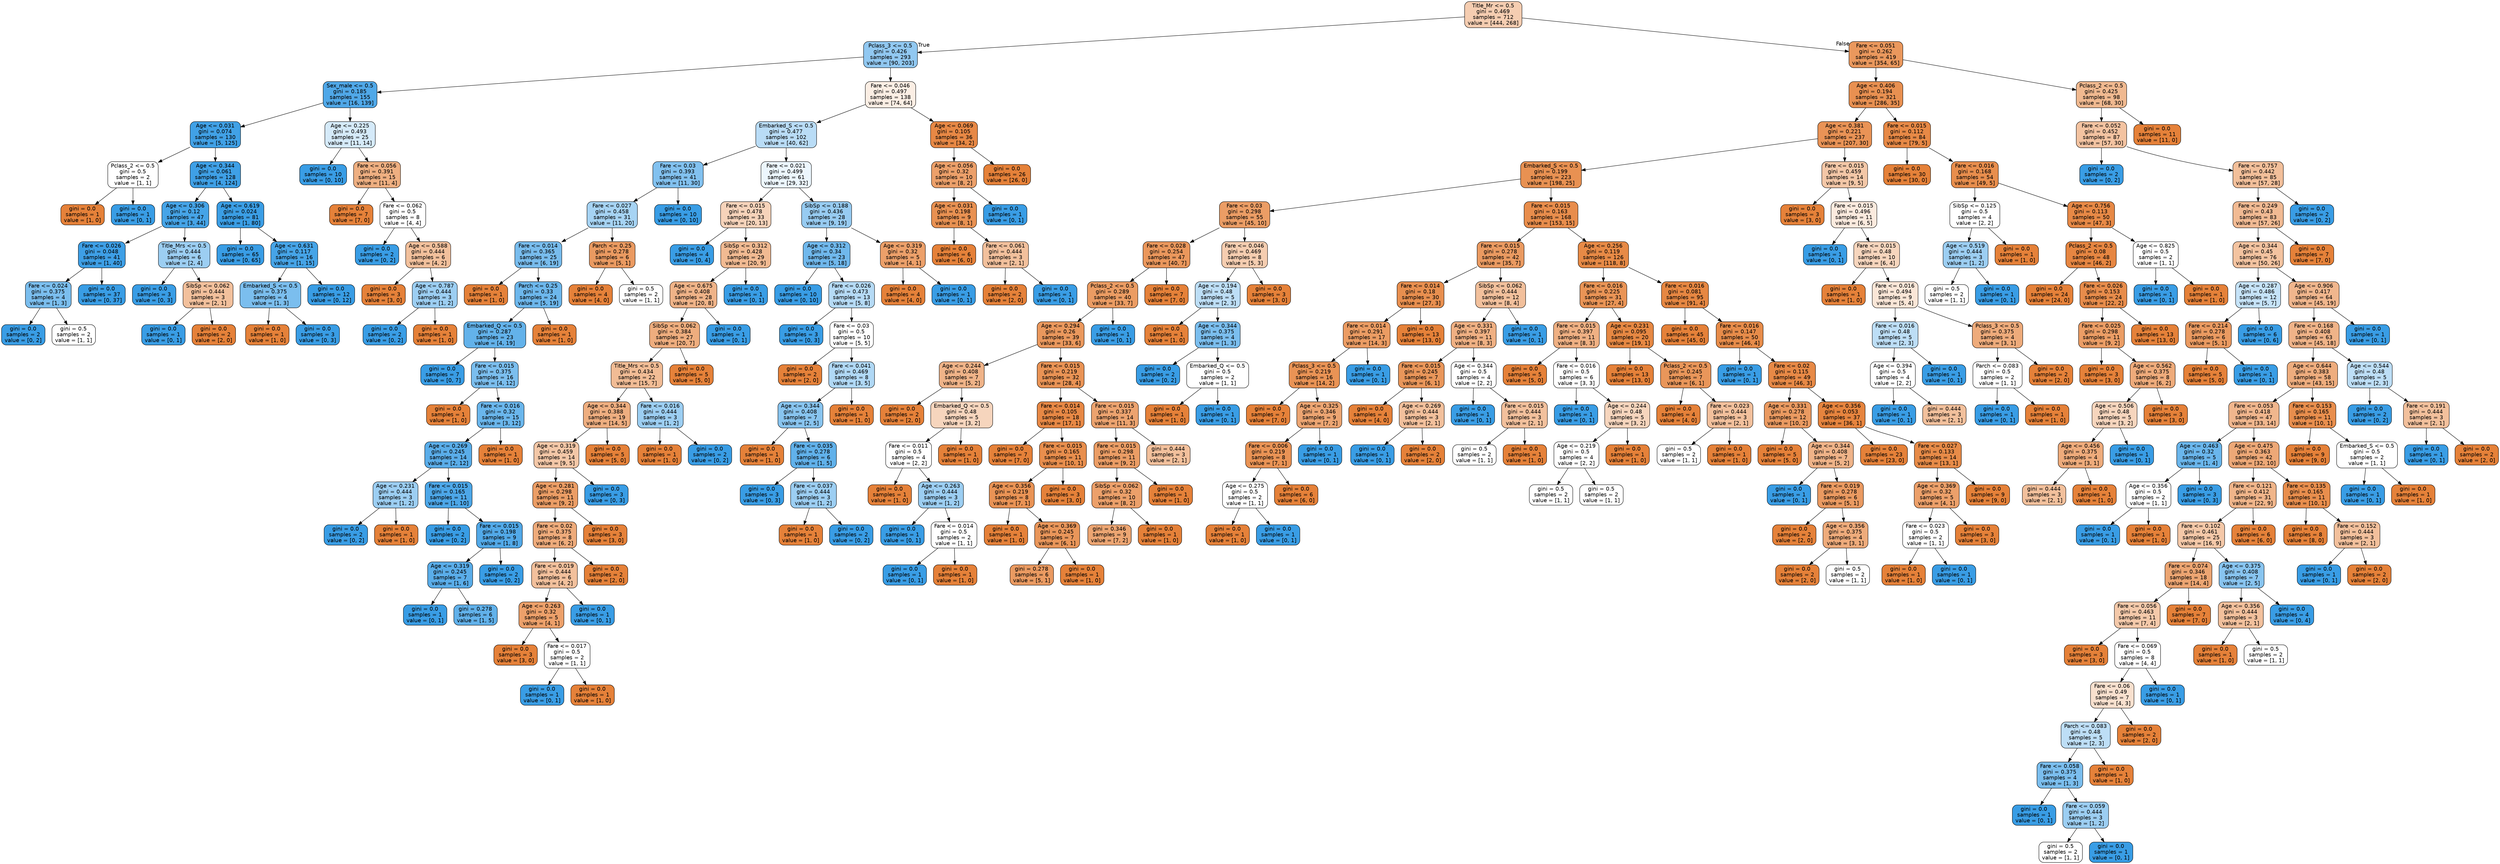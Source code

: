 digraph Tree {
node [shape=box, style="filled, rounded", color="black", fontname="helvetica"] ;
edge [fontname="helvetica"] ;
0 [label="Title_Mr <= 0.5\ngini = 0.469\nsamples = 712\nvalue = [444, 268]", fillcolor="#f5cdb1"] ;
1 [label="Pclass_3 <= 0.5\ngini = 0.426\nsamples = 293\nvalue = [90, 203]", fillcolor="#91c8f1"] ;
0 -> 1 [labeldistance=2.5, labelangle=45, headlabel="True"] ;
2 [label="Sex_male <= 0.5\ngini = 0.185\nsamples = 155\nvalue = [16, 139]", fillcolor="#50a8e8"] ;
1 -> 2 ;
3 [label="Age <= 0.031\ngini = 0.074\nsamples = 130\nvalue = [5, 125]", fillcolor="#41a1e6"] ;
2 -> 3 ;
4 [label="Pclass_2 <= 0.5\ngini = 0.5\nsamples = 2\nvalue = [1, 1]", fillcolor="#ffffff"] ;
3 -> 4 ;
5 [label="gini = 0.0\nsamples = 1\nvalue = [1, 0]", fillcolor="#e58139"] ;
4 -> 5 ;
6 [label="gini = 0.0\nsamples = 1\nvalue = [0, 1]", fillcolor="#399de5"] ;
4 -> 6 ;
7 [label="Age <= 0.344\ngini = 0.061\nsamples = 128\nvalue = [4, 124]", fillcolor="#3fa0e6"] ;
3 -> 7 ;
8 [label="Age <= 0.306\ngini = 0.12\nsamples = 47\nvalue = [3, 44]", fillcolor="#46a4e7"] ;
7 -> 8 ;
9 [label="Fare <= 0.026\ngini = 0.048\nsamples = 41\nvalue = [1, 40]", fillcolor="#3e9fe6"] ;
8 -> 9 ;
10 [label="Fare <= 0.024\ngini = 0.375\nsamples = 4\nvalue = [1, 3]", fillcolor="#7bbeee"] ;
9 -> 10 ;
11 [label="gini = 0.0\nsamples = 2\nvalue = [0, 2]", fillcolor="#399de5"] ;
10 -> 11 ;
12 [label="gini = 0.5\nsamples = 2\nvalue = [1, 1]", fillcolor="#ffffff"] ;
10 -> 12 ;
13 [label="gini = 0.0\nsamples = 37\nvalue = [0, 37]", fillcolor="#399de5"] ;
9 -> 13 ;
14 [label="Title_Mrs <= 0.5\ngini = 0.444\nsamples = 6\nvalue = [2, 4]", fillcolor="#9ccef2"] ;
8 -> 14 ;
15 [label="gini = 0.0\nsamples = 3\nvalue = [0, 3]", fillcolor="#399de5"] ;
14 -> 15 ;
16 [label="SibSp <= 0.062\ngini = 0.444\nsamples = 3\nvalue = [2, 1]", fillcolor="#f2c09c"] ;
14 -> 16 ;
17 [label="gini = 0.0\nsamples = 1\nvalue = [0, 1]", fillcolor="#399de5"] ;
16 -> 17 ;
18 [label="gini = 0.0\nsamples = 2\nvalue = [2, 0]", fillcolor="#e58139"] ;
16 -> 18 ;
19 [label="Age <= 0.619\ngini = 0.024\nsamples = 81\nvalue = [1, 80]", fillcolor="#3b9ee5"] ;
7 -> 19 ;
20 [label="gini = 0.0\nsamples = 65\nvalue = [0, 65]", fillcolor="#399de5"] ;
19 -> 20 ;
21 [label="Age <= 0.631\ngini = 0.117\nsamples = 16\nvalue = [1, 15]", fillcolor="#46a4e7"] ;
19 -> 21 ;
22 [label="Embarked_S <= 0.5\ngini = 0.375\nsamples = 4\nvalue = [1, 3]", fillcolor="#7bbeee"] ;
21 -> 22 ;
23 [label="gini = 0.0\nsamples = 1\nvalue = [1, 0]", fillcolor="#e58139"] ;
22 -> 23 ;
24 [label="gini = 0.0\nsamples = 3\nvalue = [0, 3]", fillcolor="#399de5"] ;
22 -> 24 ;
25 [label="gini = 0.0\nsamples = 12\nvalue = [0, 12]", fillcolor="#399de5"] ;
21 -> 25 ;
26 [label="Age <= 0.225\ngini = 0.493\nsamples = 25\nvalue = [11, 14]", fillcolor="#d5eaf9"] ;
2 -> 26 ;
27 [label="gini = 0.0\nsamples = 10\nvalue = [0, 10]", fillcolor="#399de5"] ;
26 -> 27 ;
28 [label="Fare <= 0.056\ngini = 0.391\nsamples = 15\nvalue = [11, 4]", fillcolor="#eeaf81"] ;
26 -> 28 ;
29 [label="gini = 0.0\nsamples = 7\nvalue = [7, 0]", fillcolor="#e58139"] ;
28 -> 29 ;
30 [label="Fare <= 0.062\ngini = 0.5\nsamples = 8\nvalue = [4, 4]", fillcolor="#ffffff"] ;
28 -> 30 ;
31 [label="gini = 0.0\nsamples = 2\nvalue = [0, 2]", fillcolor="#399de5"] ;
30 -> 31 ;
32 [label="Age <= 0.588\ngini = 0.444\nsamples = 6\nvalue = [4, 2]", fillcolor="#f2c09c"] ;
30 -> 32 ;
33 [label="gini = 0.0\nsamples = 3\nvalue = [3, 0]", fillcolor="#e58139"] ;
32 -> 33 ;
34 [label="Age <= 0.787\ngini = 0.444\nsamples = 3\nvalue = [1, 2]", fillcolor="#9ccef2"] ;
32 -> 34 ;
35 [label="gini = 0.0\nsamples = 2\nvalue = [0, 2]", fillcolor="#399de5"] ;
34 -> 35 ;
36 [label="gini = 0.0\nsamples = 1\nvalue = [1, 0]", fillcolor="#e58139"] ;
34 -> 36 ;
37 [label="Fare <= 0.046\ngini = 0.497\nsamples = 138\nvalue = [74, 64]", fillcolor="#fbeee4"] ;
1 -> 37 ;
38 [label="Embarked_S <= 0.5\ngini = 0.477\nsamples = 102\nvalue = [40, 62]", fillcolor="#b9dcf6"] ;
37 -> 38 ;
39 [label="Fare <= 0.03\ngini = 0.393\nsamples = 41\nvalue = [11, 30]", fillcolor="#82c1ef"] ;
38 -> 39 ;
40 [label="Fare <= 0.027\ngini = 0.458\nsamples = 31\nvalue = [11, 20]", fillcolor="#a6d3f3"] ;
39 -> 40 ;
41 [label="Fare <= 0.014\ngini = 0.365\nsamples = 25\nvalue = [6, 19]", fillcolor="#78bced"] ;
40 -> 41 ;
42 [label="gini = 0.0\nsamples = 1\nvalue = [1, 0]", fillcolor="#e58139"] ;
41 -> 42 ;
43 [label="Parch <= 0.25\ngini = 0.33\nsamples = 24\nvalue = [5, 19]", fillcolor="#6db7ec"] ;
41 -> 43 ;
44 [label="Embarked_Q <= 0.5\ngini = 0.287\nsamples = 23\nvalue = [4, 19]", fillcolor="#63b2ea"] ;
43 -> 44 ;
45 [label="gini = 0.0\nsamples = 7\nvalue = [0, 7]", fillcolor="#399de5"] ;
44 -> 45 ;
46 [label="Fare <= 0.015\ngini = 0.375\nsamples = 16\nvalue = [4, 12]", fillcolor="#7bbeee"] ;
44 -> 46 ;
47 [label="gini = 0.0\nsamples = 1\nvalue = [1, 0]", fillcolor="#e58139"] ;
46 -> 47 ;
48 [label="Fare <= 0.016\ngini = 0.32\nsamples = 15\nvalue = [3, 12]", fillcolor="#6ab6ec"] ;
46 -> 48 ;
49 [label="Age <= 0.269\ngini = 0.245\nsamples = 14\nvalue = [2, 12]", fillcolor="#5aade9"] ;
48 -> 49 ;
50 [label="Age <= 0.231\ngini = 0.444\nsamples = 3\nvalue = [1, 2]", fillcolor="#9ccef2"] ;
49 -> 50 ;
51 [label="gini = 0.0\nsamples = 2\nvalue = [0, 2]", fillcolor="#399de5"] ;
50 -> 51 ;
52 [label="gini = 0.0\nsamples = 1\nvalue = [1, 0]", fillcolor="#e58139"] ;
50 -> 52 ;
53 [label="Fare <= 0.015\ngini = 0.165\nsamples = 11\nvalue = [1, 10]", fillcolor="#4da7e8"] ;
49 -> 53 ;
54 [label="gini = 0.0\nsamples = 2\nvalue = [0, 2]", fillcolor="#399de5"] ;
53 -> 54 ;
55 [label="Fare <= 0.015\ngini = 0.198\nsamples = 9\nvalue = [1, 8]", fillcolor="#52a9e8"] ;
53 -> 55 ;
56 [label="Age <= 0.319\ngini = 0.245\nsamples = 7\nvalue = [1, 6]", fillcolor="#5aade9"] ;
55 -> 56 ;
57 [label="gini = 0.0\nsamples = 1\nvalue = [0, 1]", fillcolor="#399de5"] ;
56 -> 57 ;
58 [label="gini = 0.278\nsamples = 6\nvalue = [1, 5]", fillcolor="#61b1ea"] ;
56 -> 58 ;
59 [label="gini = 0.0\nsamples = 2\nvalue = [0, 2]", fillcolor="#399de5"] ;
55 -> 59 ;
60 [label="gini = 0.0\nsamples = 1\nvalue = [1, 0]", fillcolor="#e58139"] ;
48 -> 60 ;
61 [label="gini = 0.0\nsamples = 1\nvalue = [1, 0]", fillcolor="#e58139"] ;
43 -> 61 ;
62 [label="Parch <= 0.25\ngini = 0.278\nsamples = 6\nvalue = [5, 1]", fillcolor="#ea9a61"] ;
40 -> 62 ;
63 [label="gini = 0.0\nsamples = 4\nvalue = [4, 0]", fillcolor="#e58139"] ;
62 -> 63 ;
64 [label="gini = 0.5\nsamples = 2\nvalue = [1, 1]", fillcolor="#ffffff"] ;
62 -> 64 ;
65 [label="gini = 0.0\nsamples = 10\nvalue = [0, 10]", fillcolor="#399de5"] ;
39 -> 65 ;
66 [label="Fare <= 0.021\ngini = 0.499\nsamples = 61\nvalue = [29, 32]", fillcolor="#ecf6fd"] ;
38 -> 66 ;
67 [label="Fare <= 0.015\ngini = 0.478\nsamples = 33\nvalue = [20, 13]", fillcolor="#f6d3ba"] ;
66 -> 67 ;
68 [label="gini = 0.0\nsamples = 4\nvalue = [0, 4]", fillcolor="#399de5"] ;
67 -> 68 ;
69 [label="SibSp <= 0.312\ngini = 0.428\nsamples = 29\nvalue = [20, 9]", fillcolor="#f1ba92"] ;
67 -> 69 ;
70 [label="Age <= 0.675\ngini = 0.408\nsamples = 28\nvalue = [20, 8]", fillcolor="#efb388"] ;
69 -> 70 ;
71 [label="SibSp <= 0.062\ngini = 0.384\nsamples = 27\nvalue = [20, 7]", fillcolor="#eead7e"] ;
70 -> 71 ;
72 [label="Title_Mrs <= 0.5\ngini = 0.434\nsamples = 22\nvalue = [15, 7]", fillcolor="#f1bc95"] ;
71 -> 72 ;
73 [label="Age <= 0.344\ngini = 0.388\nsamples = 19\nvalue = [14, 5]", fillcolor="#eeae80"] ;
72 -> 73 ;
74 [label="Age <= 0.319\ngini = 0.459\nsamples = 14\nvalue = [9, 5]", fillcolor="#f3c7a7"] ;
73 -> 74 ;
75 [label="Age <= 0.281\ngini = 0.298\nsamples = 11\nvalue = [9, 2]", fillcolor="#eb9d65"] ;
74 -> 75 ;
76 [label="Fare <= 0.02\ngini = 0.375\nsamples = 8\nvalue = [6, 2]", fillcolor="#eeab7b"] ;
75 -> 76 ;
77 [label="Fare <= 0.019\ngini = 0.444\nsamples = 6\nvalue = [4, 2]", fillcolor="#f2c09c"] ;
76 -> 77 ;
78 [label="Age <= 0.263\ngini = 0.32\nsamples = 5\nvalue = [4, 1]", fillcolor="#eca06a"] ;
77 -> 78 ;
79 [label="gini = 0.0\nsamples = 3\nvalue = [3, 0]", fillcolor="#e58139"] ;
78 -> 79 ;
80 [label="Fare <= 0.017\ngini = 0.5\nsamples = 2\nvalue = [1, 1]", fillcolor="#ffffff"] ;
78 -> 80 ;
81 [label="gini = 0.0\nsamples = 1\nvalue = [0, 1]", fillcolor="#399de5"] ;
80 -> 81 ;
82 [label="gini = 0.0\nsamples = 1\nvalue = [1, 0]", fillcolor="#e58139"] ;
80 -> 82 ;
83 [label="gini = 0.0\nsamples = 1\nvalue = [0, 1]", fillcolor="#399de5"] ;
77 -> 83 ;
84 [label="gini = 0.0\nsamples = 2\nvalue = [2, 0]", fillcolor="#e58139"] ;
76 -> 84 ;
85 [label="gini = 0.0\nsamples = 3\nvalue = [3, 0]", fillcolor="#e58139"] ;
75 -> 85 ;
86 [label="gini = 0.0\nsamples = 3\nvalue = [0, 3]", fillcolor="#399de5"] ;
74 -> 86 ;
87 [label="gini = 0.0\nsamples = 5\nvalue = [5, 0]", fillcolor="#e58139"] ;
73 -> 87 ;
88 [label="Fare <= 0.016\ngini = 0.444\nsamples = 3\nvalue = [1, 2]", fillcolor="#9ccef2"] ;
72 -> 88 ;
89 [label="gini = 0.0\nsamples = 1\nvalue = [1, 0]", fillcolor="#e58139"] ;
88 -> 89 ;
90 [label="gini = 0.0\nsamples = 2\nvalue = [0, 2]", fillcolor="#399de5"] ;
88 -> 90 ;
91 [label="gini = 0.0\nsamples = 5\nvalue = [5, 0]", fillcolor="#e58139"] ;
71 -> 91 ;
92 [label="gini = 0.0\nsamples = 1\nvalue = [0, 1]", fillcolor="#399de5"] ;
70 -> 92 ;
93 [label="gini = 0.0\nsamples = 1\nvalue = [0, 1]", fillcolor="#399de5"] ;
69 -> 93 ;
94 [label="SibSp <= 0.188\ngini = 0.436\nsamples = 28\nvalue = [9, 19]", fillcolor="#97cbf1"] ;
66 -> 94 ;
95 [label="Age <= 0.312\ngini = 0.34\nsamples = 23\nvalue = [5, 18]", fillcolor="#70b8ec"] ;
94 -> 95 ;
96 [label="gini = 0.0\nsamples = 10\nvalue = [0, 10]", fillcolor="#399de5"] ;
95 -> 96 ;
97 [label="Fare <= 0.026\ngini = 0.473\nsamples = 13\nvalue = [5, 8]", fillcolor="#b5daf5"] ;
95 -> 97 ;
98 [label="gini = 0.0\nsamples = 3\nvalue = [0, 3]", fillcolor="#399de5"] ;
97 -> 98 ;
99 [label="Fare <= 0.03\ngini = 0.5\nsamples = 10\nvalue = [5, 5]", fillcolor="#ffffff"] ;
97 -> 99 ;
100 [label="gini = 0.0\nsamples = 2\nvalue = [2, 0]", fillcolor="#e58139"] ;
99 -> 100 ;
101 [label="Fare <= 0.041\ngini = 0.469\nsamples = 8\nvalue = [3, 5]", fillcolor="#b0d8f5"] ;
99 -> 101 ;
102 [label="Age <= 0.344\ngini = 0.408\nsamples = 7\nvalue = [2, 5]", fillcolor="#88c4ef"] ;
101 -> 102 ;
103 [label="gini = 0.0\nsamples = 1\nvalue = [1, 0]", fillcolor="#e58139"] ;
102 -> 103 ;
104 [label="Fare <= 0.035\ngini = 0.278\nsamples = 6\nvalue = [1, 5]", fillcolor="#61b1ea"] ;
102 -> 104 ;
105 [label="gini = 0.0\nsamples = 3\nvalue = [0, 3]", fillcolor="#399de5"] ;
104 -> 105 ;
106 [label="Fare <= 0.037\ngini = 0.444\nsamples = 3\nvalue = [1, 2]", fillcolor="#9ccef2"] ;
104 -> 106 ;
107 [label="gini = 0.0\nsamples = 1\nvalue = [1, 0]", fillcolor="#e58139"] ;
106 -> 107 ;
108 [label="gini = 0.0\nsamples = 2\nvalue = [0, 2]", fillcolor="#399de5"] ;
106 -> 108 ;
109 [label="gini = 0.0\nsamples = 1\nvalue = [1, 0]", fillcolor="#e58139"] ;
101 -> 109 ;
110 [label="Age <= 0.319\ngini = 0.32\nsamples = 5\nvalue = [4, 1]", fillcolor="#eca06a"] ;
94 -> 110 ;
111 [label="gini = 0.0\nsamples = 4\nvalue = [4, 0]", fillcolor="#e58139"] ;
110 -> 111 ;
112 [label="gini = 0.0\nsamples = 1\nvalue = [0, 1]", fillcolor="#399de5"] ;
110 -> 112 ;
113 [label="Age <= 0.069\ngini = 0.105\nsamples = 36\nvalue = [34, 2]", fillcolor="#e78845"] ;
37 -> 113 ;
114 [label="Age <= 0.056\ngini = 0.32\nsamples = 10\nvalue = [8, 2]", fillcolor="#eca06a"] ;
113 -> 114 ;
115 [label="Age <= 0.031\ngini = 0.198\nsamples = 9\nvalue = [8, 1]", fillcolor="#e89152"] ;
114 -> 115 ;
116 [label="gini = 0.0\nsamples = 6\nvalue = [6, 0]", fillcolor="#e58139"] ;
115 -> 116 ;
117 [label="Fare <= 0.061\ngini = 0.444\nsamples = 3\nvalue = [2, 1]", fillcolor="#f2c09c"] ;
115 -> 117 ;
118 [label="gini = 0.0\nsamples = 2\nvalue = [2, 0]", fillcolor="#e58139"] ;
117 -> 118 ;
119 [label="gini = 0.0\nsamples = 1\nvalue = [0, 1]", fillcolor="#399de5"] ;
117 -> 119 ;
120 [label="gini = 0.0\nsamples = 1\nvalue = [0, 1]", fillcolor="#399de5"] ;
114 -> 120 ;
121 [label="gini = 0.0\nsamples = 26\nvalue = [26, 0]", fillcolor="#e58139"] ;
113 -> 121 ;
122 [label="Fare <= 0.051\ngini = 0.262\nsamples = 419\nvalue = [354, 65]", fillcolor="#ea985d"] ;
0 -> 122 [labeldistance=2.5, labelangle=-45, headlabel="False"] ;
123 [label="Age <= 0.406\ngini = 0.194\nsamples = 321\nvalue = [286, 35]", fillcolor="#e89051"] ;
122 -> 123 ;
124 [label="Age <= 0.381\ngini = 0.221\nsamples = 237\nvalue = [207, 30]", fillcolor="#e99356"] ;
123 -> 124 ;
125 [label="Embarked_S <= 0.5\ngini = 0.199\nsamples = 223\nvalue = [198, 25]", fillcolor="#e89152"] ;
124 -> 125 ;
126 [label="Fare <= 0.03\ngini = 0.298\nsamples = 55\nvalue = [45, 10]", fillcolor="#eb9d65"] ;
125 -> 126 ;
127 [label="Fare <= 0.028\ngini = 0.254\nsamples = 47\nvalue = [40, 7]", fillcolor="#ea975c"] ;
126 -> 127 ;
128 [label="Pclass_2 <= 0.5\ngini = 0.289\nsamples = 40\nvalue = [33, 7]", fillcolor="#eb9c63"] ;
127 -> 128 ;
129 [label="Age <= 0.294\ngini = 0.26\nsamples = 39\nvalue = [33, 6]", fillcolor="#ea985d"] ;
128 -> 129 ;
130 [label="Age <= 0.244\ngini = 0.408\nsamples = 7\nvalue = [5, 2]", fillcolor="#efb388"] ;
129 -> 130 ;
131 [label="gini = 0.0\nsamples = 2\nvalue = [2, 0]", fillcolor="#e58139"] ;
130 -> 131 ;
132 [label="Embarked_Q <= 0.5\ngini = 0.48\nsamples = 5\nvalue = [3, 2]", fillcolor="#f6d5bd"] ;
130 -> 132 ;
133 [label="Fare <= 0.011\ngini = 0.5\nsamples = 4\nvalue = [2, 2]", fillcolor="#ffffff"] ;
132 -> 133 ;
134 [label="gini = 0.0\nsamples = 1\nvalue = [1, 0]", fillcolor="#e58139"] ;
133 -> 134 ;
135 [label="Age <= 0.263\ngini = 0.444\nsamples = 3\nvalue = [1, 2]", fillcolor="#9ccef2"] ;
133 -> 135 ;
136 [label="gini = 0.0\nsamples = 1\nvalue = [0, 1]", fillcolor="#399de5"] ;
135 -> 136 ;
137 [label="Fare <= 0.014\ngini = 0.5\nsamples = 2\nvalue = [1, 1]", fillcolor="#ffffff"] ;
135 -> 137 ;
138 [label="gini = 0.0\nsamples = 1\nvalue = [0, 1]", fillcolor="#399de5"] ;
137 -> 138 ;
139 [label="gini = 0.0\nsamples = 1\nvalue = [1, 0]", fillcolor="#e58139"] ;
137 -> 139 ;
140 [label="gini = 0.0\nsamples = 1\nvalue = [1, 0]", fillcolor="#e58139"] ;
132 -> 140 ;
141 [label="Fare <= 0.015\ngini = 0.219\nsamples = 32\nvalue = [28, 4]", fillcolor="#e99355"] ;
129 -> 141 ;
142 [label="Fare <= 0.014\ngini = 0.105\nsamples = 18\nvalue = [17, 1]", fillcolor="#e78845"] ;
141 -> 142 ;
143 [label="gini = 0.0\nsamples = 7\nvalue = [7, 0]", fillcolor="#e58139"] ;
142 -> 143 ;
144 [label="Fare <= 0.015\ngini = 0.165\nsamples = 11\nvalue = [10, 1]", fillcolor="#e88e4d"] ;
142 -> 144 ;
145 [label="Age <= 0.356\ngini = 0.219\nsamples = 8\nvalue = [7, 1]", fillcolor="#e99355"] ;
144 -> 145 ;
146 [label="gini = 0.0\nsamples = 1\nvalue = [1, 0]", fillcolor="#e58139"] ;
145 -> 146 ;
147 [label="Age <= 0.369\ngini = 0.245\nsamples = 7\nvalue = [6, 1]", fillcolor="#e9965a"] ;
145 -> 147 ;
148 [label="gini = 0.278\nsamples = 6\nvalue = [5, 1]", fillcolor="#ea9a61"] ;
147 -> 148 ;
149 [label="gini = 0.0\nsamples = 1\nvalue = [1, 0]", fillcolor="#e58139"] ;
147 -> 149 ;
150 [label="gini = 0.0\nsamples = 3\nvalue = [3, 0]", fillcolor="#e58139"] ;
144 -> 150 ;
151 [label="Fare <= 0.015\ngini = 0.337\nsamples = 14\nvalue = [11, 3]", fillcolor="#eca36f"] ;
141 -> 151 ;
152 [label="Fare <= 0.015\ngini = 0.298\nsamples = 11\nvalue = [9, 2]", fillcolor="#eb9d65"] ;
151 -> 152 ;
153 [label="SibSp <= 0.062\ngini = 0.32\nsamples = 10\nvalue = [8, 2]", fillcolor="#eca06a"] ;
152 -> 153 ;
154 [label="gini = 0.346\nsamples = 9\nvalue = [7, 2]", fillcolor="#eca572"] ;
153 -> 154 ;
155 [label="gini = 0.0\nsamples = 1\nvalue = [1, 0]", fillcolor="#e58139"] ;
153 -> 155 ;
156 [label="gini = 0.0\nsamples = 1\nvalue = [1, 0]", fillcolor="#e58139"] ;
152 -> 156 ;
157 [label="gini = 0.444\nsamples = 3\nvalue = [2, 1]", fillcolor="#f2c09c"] ;
151 -> 157 ;
158 [label="gini = 0.0\nsamples = 1\nvalue = [0, 1]", fillcolor="#399de5"] ;
128 -> 158 ;
159 [label="gini = 0.0\nsamples = 7\nvalue = [7, 0]", fillcolor="#e58139"] ;
127 -> 159 ;
160 [label="Fare <= 0.046\ngini = 0.469\nsamples = 8\nvalue = [5, 3]", fillcolor="#f5cdb0"] ;
126 -> 160 ;
161 [label="Age <= 0.194\ngini = 0.48\nsamples = 5\nvalue = [2, 3]", fillcolor="#bddef6"] ;
160 -> 161 ;
162 [label="gini = 0.0\nsamples = 1\nvalue = [1, 0]", fillcolor="#e58139"] ;
161 -> 162 ;
163 [label="Age <= 0.344\ngini = 0.375\nsamples = 4\nvalue = [1, 3]", fillcolor="#7bbeee"] ;
161 -> 163 ;
164 [label="gini = 0.0\nsamples = 2\nvalue = [0, 2]", fillcolor="#399de5"] ;
163 -> 164 ;
165 [label="Embarked_Q <= 0.5\ngini = 0.5\nsamples = 2\nvalue = [1, 1]", fillcolor="#ffffff"] ;
163 -> 165 ;
166 [label="gini = 0.0\nsamples = 1\nvalue = [1, 0]", fillcolor="#e58139"] ;
165 -> 166 ;
167 [label="gini = 0.0\nsamples = 1\nvalue = [0, 1]", fillcolor="#399de5"] ;
165 -> 167 ;
168 [label="gini = 0.0\nsamples = 3\nvalue = [3, 0]", fillcolor="#e58139"] ;
160 -> 168 ;
169 [label="Fare <= 0.015\ngini = 0.163\nsamples = 168\nvalue = [153, 15]", fillcolor="#e88d4c"] ;
125 -> 169 ;
170 [label="Fare <= 0.015\ngini = 0.278\nsamples = 42\nvalue = [35, 7]", fillcolor="#ea9a61"] ;
169 -> 170 ;
171 [label="Fare <= 0.014\ngini = 0.18\nsamples = 30\nvalue = [27, 3]", fillcolor="#e88f4f"] ;
170 -> 171 ;
172 [label="Fare <= 0.014\ngini = 0.291\nsamples = 17\nvalue = [14, 3]", fillcolor="#eb9c63"] ;
171 -> 172 ;
173 [label="Pclass_3 <= 0.5\ngini = 0.219\nsamples = 16\nvalue = [14, 2]", fillcolor="#e99355"] ;
172 -> 173 ;
174 [label="gini = 0.0\nsamples = 7\nvalue = [7, 0]", fillcolor="#e58139"] ;
173 -> 174 ;
175 [label="Age <= 0.325\ngini = 0.346\nsamples = 9\nvalue = [7, 2]", fillcolor="#eca572"] ;
173 -> 175 ;
176 [label="Fare <= 0.006\ngini = 0.219\nsamples = 8\nvalue = [7, 1]", fillcolor="#e99355"] ;
175 -> 176 ;
177 [label="Age <= 0.275\ngini = 0.5\nsamples = 2\nvalue = [1, 1]", fillcolor="#ffffff"] ;
176 -> 177 ;
178 [label="gini = 0.0\nsamples = 1\nvalue = [1, 0]", fillcolor="#e58139"] ;
177 -> 178 ;
179 [label="gini = 0.0\nsamples = 1\nvalue = [0, 1]", fillcolor="#399de5"] ;
177 -> 179 ;
180 [label="gini = 0.0\nsamples = 6\nvalue = [6, 0]", fillcolor="#e58139"] ;
176 -> 180 ;
181 [label="gini = 0.0\nsamples = 1\nvalue = [0, 1]", fillcolor="#399de5"] ;
175 -> 181 ;
182 [label="gini = 0.0\nsamples = 1\nvalue = [0, 1]", fillcolor="#399de5"] ;
172 -> 182 ;
183 [label="gini = 0.0\nsamples = 13\nvalue = [13, 0]", fillcolor="#e58139"] ;
171 -> 183 ;
184 [label="SibSp <= 0.062\ngini = 0.444\nsamples = 12\nvalue = [8, 4]", fillcolor="#f2c09c"] ;
170 -> 184 ;
185 [label="Age <= 0.331\ngini = 0.397\nsamples = 11\nvalue = [8, 3]", fillcolor="#efb083"] ;
184 -> 185 ;
186 [label="Fare <= 0.015\ngini = 0.245\nsamples = 7\nvalue = [6, 1]", fillcolor="#e9965a"] ;
185 -> 186 ;
187 [label="gini = 0.0\nsamples = 4\nvalue = [4, 0]", fillcolor="#e58139"] ;
186 -> 187 ;
188 [label="Age <= 0.269\ngini = 0.444\nsamples = 3\nvalue = [2, 1]", fillcolor="#f2c09c"] ;
186 -> 188 ;
189 [label="gini = 0.0\nsamples = 1\nvalue = [0, 1]", fillcolor="#399de5"] ;
188 -> 189 ;
190 [label="gini = 0.0\nsamples = 2\nvalue = [2, 0]", fillcolor="#e58139"] ;
188 -> 190 ;
191 [label="Age <= 0.344\ngini = 0.5\nsamples = 4\nvalue = [2, 2]", fillcolor="#ffffff"] ;
185 -> 191 ;
192 [label="gini = 0.0\nsamples = 1\nvalue = [0, 1]", fillcolor="#399de5"] ;
191 -> 192 ;
193 [label="Fare <= 0.015\ngini = 0.444\nsamples = 3\nvalue = [2, 1]", fillcolor="#f2c09c"] ;
191 -> 193 ;
194 [label="gini = 0.5\nsamples = 2\nvalue = [1, 1]", fillcolor="#ffffff"] ;
193 -> 194 ;
195 [label="gini = 0.0\nsamples = 1\nvalue = [1, 0]", fillcolor="#e58139"] ;
193 -> 195 ;
196 [label="gini = 0.0\nsamples = 1\nvalue = [0, 1]", fillcolor="#399de5"] ;
184 -> 196 ;
197 [label="Age <= 0.256\ngini = 0.119\nsamples = 126\nvalue = [118, 8]", fillcolor="#e78a46"] ;
169 -> 197 ;
198 [label="Fare <= 0.016\ngini = 0.225\nsamples = 31\nvalue = [27, 4]", fillcolor="#e99456"] ;
197 -> 198 ;
199 [label="Fare <= 0.015\ngini = 0.397\nsamples = 11\nvalue = [8, 3]", fillcolor="#efb083"] ;
198 -> 199 ;
200 [label="gini = 0.0\nsamples = 5\nvalue = [5, 0]", fillcolor="#e58139"] ;
199 -> 200 ;
201 [label="Fare <= 0.016\ngini = 0.5\nsamples = 6\nvalue = [3, 3]", fillcolor="#ffffff"] ;
199 -> 201 ;
202 [label="gini = 0.0\nsamples = 1\nvalue = [0, 1]", fillcolor="#399de5"] ;
201 -> 202 ;
203 [label="Age <= 0.244\ngini = 0.48\nsamples = 5\nvalue = [3, 2]", fillcolor="#f6d5bd"] ;
201 -> 203 ;
204 [label="Age <= 0.219\ngini = 0.5\nsamples = 4\nvalue = [2, 2]", fillcolor="#ffffff"] ;
203 -> 204 ;
205 [label="gini = 0.5\nsamples = 2\nvalue = [1, 1]", fillcolor="#ffffff"] ;
204 -> 205 ;
206 [label="gini = 0.5\nsamples = 2\nvalue = [1, 1]", fillcolor="#ffffff"] ;
204 -> 206 ;
207 [label="gini = 0.0\nsamples = 1\nvalue = [1, 0]", fillcolor="#e58139"] ;
203 -> 207 ;
208 [label="Age <= 0.231\ngini = 0.095\nsamples = 20\nvalue = [19, 1]", fillcolor="#e68843"] ;
198 -> 208 ;
209 [label="gini = 0.0\nsamples = 13\nvalue = [13, 0]", fillcolor="#e58139"] ;
208 -> 209 ;
210 [label="Pclass_2 <= 0.5\ngini = 0.245\nsamples = 7\nvalue = [6, 1]", fillcolor="#e9965a"] ;
208 -> 210 ;
211 [label="gini = 0.0\nsamples = 4\nvalue = [4, 0]", fillcolor="#e58139"] ;
210 -> 211 ;
212 [label="Fare <= 0.023\ngini = 0.444\nsamples = 3\nvalue = [2, 1]", fillcolor="#f2c09c"] ;
210 -> 212 ;
213 [label="gini = 0.5\nsamples = 2\nvalue = [1, 1]", fillcolor="#ffffff"] ;
212 -> 213 ;
214 [label="gini = 0.0\nsamples = 1\nvalue = [1, 0]", fillcolor="#e58139"] ;
212 -> 214 ;
215 [label="Fare <= 0.016\ngini = 0.081\nsamples = 95\nvalue = [91, 4]", fillcolor="#e68742"] ;
197 -> 215 ;
216 [label="gini = 0.0\nsamples = 45\nvalue = [45, 0]", fillcolor="#e58139"] ;
215 -> 216 ;
217 [label="Fare <= 0.016\ngini = 0.147\nsamples = 50\nvalue = [46, 4]", fillcolor="#e78c4a"] ;
215 -> 217 ;
218 [label="gini = 0.0\nsamples = 1\nvalue = [0, 1]", fillcolor="#399de5"] ;
217 -> 218 ;
219 [label="Fare <= 0.02\ngini = 0.115\nsamples = 49\nvalue = [46, 3]", fillcolor="#e78946"] ;
217 -> 219 ;
220 [label="Age <= 0.331\ngini = 0.278\nsamples = 12\nvalue = [10, 2]", fillcolor="#ea9a61"] ;
219 -> 220 ;
221 [label="gini = 0.0\nsamples = 5\nvalue = [5, 0]", fillcolor="#e58139"] ;
220 -> 221 ;
222 [label="Age <= 0.344\ngini = 0.408\nsamples = 7\nvalue = [5, 2]", fillcolor="#efb388"] ;
220 -> 222 ;
223 [label="gini = 0.0\nsamples = 1\nvalue = [0, 1]", fillcolor="#399de5"] ;
222 -> 223 ;
224 [label="Fare <= 0.019\ngini = 0.278\nsamples = 6\nvalue = [5, 1]", fillcolor="#ea9a61"] ;
222 -> 224 ;
225 [label="gini = 0.0\nsamples = 2\nvalue = [2, 0]", fillcolor="#e58139"] ;
224 -> 225 ;
226 [label="Age <= 0.356\ngini = 0.375\nsamples = 4\nvalue = [3, 1]", fillcolor="#eeab7b"] ;
224 -> 226 ;
227 [label="gini = 0.0\nsamples = 2\nvalue = [2, 0]", fillcolor="#e58139"] ;
226 -> 227 ;
228 [label="gini = 0.5\nsamples = 2\nvalue = [1, 1]", fillcolor="#ffffff"] ;
226 -> 228 ;
229 [label="Age <= 0.356\ngini = 0.053\nsamples = 37\nvalue = [36, 1]", fillcolor="#e6843e"] ;
219 -> 229 ;
230 [label="gini = 0.0\nsamples = 23\nvalue = [23, 0]", fillcolor="#e58139"] ;
229 -> 230 ;
231 [label="Fare <= 0.027\ngini = 0.133\nsamples = 14\nvalue = [13, 1]", fillcolor="#e78b48"] ;
229 -> 231 ;
232 [label="Age <= 0.369\ngini = 0.32\nsamples = 5\nvalue = [4, 1]", fillcolor="#eca06a"] ;
231 -> 232 ;
233 [label="Fare <= 0.023\ngini = 0.5\nsamples = 2\nvalue = [1, 1]", fillcolor="#ffffff"] ;
232 -> 233 ;
234 [label="gini = 0.0\nsamples = 1\nvalue = [1, 0]", fillcolor="#e58139"] ;
233 -> 234 ;
235 [label="gini = 0.0\nsamples = 1\nvalue = [0, 1]", fillcolor="#399de5"] ;
233 -> 235 ;
236 [label="gini = 0.0\nsamples = 3\nvalue = [3, 0]", fillcolor="#e58139"] ;
232 -> 236 ;
237 [label="gini = 0.0\nsamples = 9\nvalue = [9, 0]", fillcolor="#e58139"] ;
231 -> 237 ;
238 [label="Fare <= 0.015\ngini = 0.459\nsamples = 14\nvalue = [9, 5]", fillcolor="#f3c7a7"] ;
124 -> 238 ;
239 [label="gini = 0.0\nsamples = 3\nvalue = [3, 0]", fillcolor="#e58139"] ;
238 -> 239 ;
240 [label="Fare <= 0.015\ngini = 0.496\nsamples = 11\nvalue = [6, 5]", fillcolor="#fbeade"] ;
238 -> 240 ;
241 [label="gini = 0.0\nsamples = 1\nvalue = [0, 1]", fillcolor="#399de5"] ;
240 -> 241 ;
242 [label="Fare <= 0.015\ngini = 0.48\nsamples = 10\nvalue = [6, 4]", fillcolor="#f6d5bd"] ;
240 -> 242 ;
243 [label="gini = 0.0\nsamples = 1\nvalue = [1, 0]", fillcolor="#e58139"] ;
242 -> 243 ;
244 [label="Fare <= 0.016\ngini = 0.494\nsamples = 9\nvalue = [5, 4]", fillcolor="#fae6d7"] ;
242 -> 244 ;
245 [label="Fare <= 0.016\ngini = 0.48\nsamples = 5\nvalue = [2, 3]", fillcolor="#bddef6"] ;
244 -> 245 ;
246 [label="Age <= 0.394\ngini = 0.5\nsamples = 4\nvalue = [2, 2]", fillcolor="#ffffff"] ;
245 -> 246 ;
247 [label="gini = 0.0\nsamples = 1\nvalue = [0, 1]", fillcolor="#399de5"] ;
246 -> 247 ;
248 [label="gini = 0.444\nsamples = 3\nvalue = [2, 1]", fillcolor="#f2c09c"] ;
246 -> 248 ;
249 [label="gini = 0.0\nsamples = 1\nvalue = [0, 1]", fillcolor="#399de5"] ;
245 -> 249 ;
250 [label="Pclass_3 <= 0.5\ngini = 0.375\nsamples = 4\nvalue = [3, 1]", fillcolor="#eeab7b"] ;
244 -> 250 ;
251 [label="Parch <= 0.083\ngini = 0.5\nsamples = 2\nvalue = [1, 1]", fillcolor="#ffffff"] ;
250 -> 251 ;
252 [label="gini = 0.0\nsamples = 1\nvalue = [0, 1]", fillcolor="#399de5"] ;
251 -> 252 ;
253 [label="gini = 0.0\nsamples = 1\nvalue = [1, 0]", fillcolor="#e58139"] ;
251 -> 253 ;
254 [label="gini = 0.0\nsamples = 2\nvalue = [2, 0]", fillcolor="#e58139"] ;
250 -> 254 ;
255 [label="Fare <= 0.015\ngini = 0.112\nsamples = 84\nvalue = [79, 5]", fillcolor="#e78946"] ;
123 -> 255 ;
256 [label="gini = 0.0\nsamples = 30\nvalue = [30, 0]", fillcolor="#e58139"] ;
255 -> 256 ;
257 [label="Fare <= 0.016\ngini = 0.168\nsamples = 54\nvalue = [49, 5]", fillcolor="#e88e4d"] ;
255 -> 257 ;
258 [label="SibSp <= 0.125\ngini = 0.5\nsamples = 4\nvalue = [2, 2]", fillcolor="#ffffff"] ;
257 -> 258 ;
259 [label="Age <= 0.519\ngini = 0.444\nsamples = 3\nvalue = [1, 2]", fillcolor="#9ccef2"] ;
258 -> 259 ;
260 [label="gini = 0.5\nsamples = 2\nvalue = [1, 1]", fillcolor="#ffffff"] ;
259 -> 260 ;
261 [label="gini = 0.0\nsamples = 1\nvalue = [0, 1]", fillcolor="#399de5"] ;
259 -> 261 ;
262 [label="gini = 0.0\nsamples = 1\nvalue = [1, 0]", fillcolor="#e58139"] ;
258 -> 262 ;
263 [label="Age <= 0.756\ngini = 0.113\nsamples = 50\nvalue = [47, 3]", fillcolor="#e78946"] ;
257 -> 263 ;
264 [label="Pclass_2 <= 0.5\ngini = 0.08\nsamples = 48\nvalue = [46, 2]", fillcolor="#e68642"] ;
263 -> 264 ;
265 [label="gini = 0.0\nsamples = 24\nvalue = [24, 0]", fillcolor="#e58139"] ;
264 -> 265 ;
266 [label="Fare <= 0.026\ngini = 0.153\nsamples = 24\nvalue = [22, 2]", fillcolor="#e78c4b"] ;
264 -> 266 ;
267 [label="Fare <= 0.025\ngini = 0.298\nsamples = 11\nvalue = [9, 2]", fillcolor="#eb9d65"] ;
266 -> 267 ;
268 [label="gini = 0.0\nsamples = 3\nvalue = [3, 0]", fillcolor="#e58139"] ;
267 -> 268 ;
269 [label="Age <= 0.562\ngini = 0.375\nsamples = 8\nvalue = [6, 2]", fillcolor="#eeab7b"] ;
267 -> 269 ;
270 [label="Age <= 0.506\ngini = 0.48\nsamples = 5\nvalue = [3, 2]", fillcolor="#f6d5bd"] ;
269 -> 270 ;
271 [label="Age <= 0.456\ngini = 0.375\nsamples = 4\nvalue = [3, 1]", fillcolor="#eeab7b"] ;
270 -> 271 ;
272 [label="gini = 0.444\nsamples = 3\nvalue = [2, 1]", fillcolor="#f2c09c"] ;
271 -> 272 ;
273 [label="gini = 0.0\nsamples = 1\nvalue = [1, 0]", fillcolor="#e58139"] ;
271 -> 273 ;
274 [label="gini = 0.0\nsamples = 1\nvalue = [0, 1]", fillcolor="#399de5"] ;
270 -> 274 ;
275 [label="gini = 0.0\nsamples = 3\nvalue = [3, 0]", fillcolor="#e58139"] ;
269 -> 275 ;
276 [label="gini = 0.0\nsamples = 13\nvalue = [13, 0]", fillcolor="#e58139"] ;
266 -> 276 ;
277 [label="Age <= 0.825\ngini = 0.5\nsamples = 2\nvalue = [1, 1]", fillcolor="#ffffff"] ;
263 -> 277 ;
278 [label="gini = 0.0\nsamples = 1\nvalue = [0, 1]", fillcolor="#399de5"] ;
277 -> 278 ;
279 [label="gini = 0.0\nsamples = 1\nvalue = [1, 0]", fillcolor="#e58139"] ;
277 -> 279 ;
280 [label="Pclass_2 <= 0.5\ngini = 0.425\nsamples = 98\nvalue = [68, 30]", fillcolor="#f0b990"] ;
122 -> 280 ;
281 [label="Fare <= 0.052\ngini = 0.452\nsamples = 87\nvalue = [57, 30]", fillcolor="#f3c3a1"] ;
280 -> 281 ;
282 [label="gini = 0.0\nsamples = 2\nvalue = [0, 2]", fillcolor="#399de5"] ;
281 -> 282 ;
283 [label="Fare <= 0.757\ngini = 0.442\nsamples = 85\nvalue = [57, 28]", fillcolor="#f2bf9a"] ;
281 -> 283 ;
284 [label="Fare <= 0.249\ngini = 0.43\nsamples = 83\nvalue = [57, 26]", fillcolor="#f1ba93"] ;
283 -> 284 ;
285 [label="Age <= 0.344\ngini = 0.45\nsamples = 76\nvalue = [50, 26]", fillcolor="#f3c3a0"] ;
284 -> 285 ;
286 [label="Age <= 0.287\ngini = 0.486\nsamples = 12\nvalue = [5, 7]", fillcolor="#c6e3f8"] ;
285 -> 286 ;
287 [label="Fare <= 0.214\ngini = 0.278\nsamples = 6\nvalue = [5, 1]", fillcolor="#ea9a61"] ;
286 -> 287 ;
288 [label="gini = 0.0\nsamples = 5\nvalue = [5, 0]", fillcolor="#e58139"] ;
287 -> 288 ;
289 [label="gini = 0.0\nsamples = 1\nvalue = [0, 1]", fillcolor="#399de5"] ;
287 -> 289 ;
290 [label="gini = 0.0\nsamples = 6\nvalue = [0, 6]", fillcolor="#399de5"] ;
286 -> 290 ;
291 [label="Age <= 0.906\ngini = 0.417\nsamples = 64\nvalue = [45, 19]", fillcolor="#f0b68d"] ;
285 -> 291 ;
292 [label="Fare <= 0.168\ngini = 0.408\nsamples = 63\nvalue = [45, 18]", fillcolor="#efb388"] ;
291 -> 292 ;
293 [label="Age <= 0.644\ngini = 0.383\nsamples = 58\nvalue = [43, 15]", fillcolor="#eead7e"] ;
292 -> 293 ;
294 [label="Fare <= 0.053\ngini = 0.418\nsamples = 47\nvalue = [33, 14]", fillcolor="#f0b68d"] ;
293 -> 294 ;
295 [label="Age <= 0.463\ngini = 0.32\nsamples = 5\nvalue = [1, 4]", fillcolor="#6ab6ec"] ;
294 -> 295 ;
296 [label="Age <= 0.356\ngini = 0.5\nsamples = 2\nvalue = [1, 1]", fillcolor="#ffffff"] ;
295 -> 296 ;
297 [label="gini = 0.0\nsamples = 1\nvalue = [0, 1]", fillcolor="#399de5"] ;
296 -> 297 ;
298 [label="gini = 0.0\nsamples = 1\nvalue = [1, 0]", fillcolor="#e58139"] ;
296 -> 298 ;
299 [label="gini = 0.0\nsamples = 3\nvalue = [0, 3]", fillcolor="#399de5"] ;
295 -> 299 ;
300 [label="Age <= 0.475\ngini = 0.363\nsamples = 42\nvalue = [32, 10]", fillcolor="#eda877"] ;
294 -> 300 ;
301 [label="Fare <= 0.121\ngini = 0.412\nsamples = 31\nvalue = [22, 9]", fillcolor="#f0b58a"] ;
300 -> 301 ;
302 [label="Fare <= 0.102\ngini = 0.461\nsamples = 25\nvalue = [16, 9]", fillcolor="#f4c8a8"] ;
301 -> 302 ;
303 [label="Fare <= 0.074\ngini = 0.346\nsamples = 18\nvalue = [14, 4]", fillcolor="#eca572"] ;
302 -> 303 ;
304 [label="Fare <= 0.056\ngini = 0.463\nsamples = 11\nvalue = [7, 4]", fillcolor="#f4c9aa"] ;
303 -> 304 ;
305 [label="gini = 0.0\nsamples = 3\nvalue = [3, 0]", fillcolor="#e58139"] ;
304 -> 305 ;
306 [label="Fare <= 0.069\ngini = 0.5\nsamples = 8\nvalue = [4, 4]", fillcolor="#ffffff"] ;
304 -> 306 ;
307 [label="Fare <= 0.06\ngini = 0.49\nsamples = 7\nvalue = [4, 3]", fillcolor="#f8e0ce"] ;
306 -> 307 ;
308 [label="Parch <= 0.083\ngini = 0.48\nsamples = 5\nvalue = [2, 3]", fillcolor="#bddef6"] ;
307 -> 308 ;
309 [label="Fare <= 0.058\ngini = 0.375\nsamples = 4\nvalue = [1, 3]", fillcolor="#7bbeee"] ;
308 -> 309 ;
310 [label="gini = 0.0\nsamples = 1\nvalue = [0, 1]", fillcolor="#399de5"] ;
309 -> 310 ;
311 [label="Fare <= 0.059\ngini = 0.444\nsamples = 3\nvalue = [1, 2]", fillcolor="#9ccef2"] ;
309 -> 311 ;
312 [label="gini = 0.5\nsamples = 2\nvalue = [1, 1]", fillcolor="#ffffff"] ;
311 -> 312 ;
313 [label="gini = 0.0\nsamples = 1\nvalue = [0, 1]", fillcolor="#399de5"] ;
311 -> 313 ;
314 [label="gini = 0.0\nsamples = 1\nvalue = [1, 0]", fillcolor="#e58139"] ;
308 -> 314 ;
315 [label="gini = 0.0\nsamples = 2\nvalue = [2, 0]", fillcolor="#e58139"] ;
307 -> 315 ;
316 [label="gini = 0.0\nsamples = 1\nvalue = [0, 1]", fillcolor="#399de5"] ;
306 -> 316 ;
317 [label="gini = 0.0\nsamples = 7\nvalue = [7, 0]", fillcolor="#e58139"] ;
303 -> 317 ;
318 [label="Age <= 0.375\ngini = 0.408\nsamples = 7\nvalue = [2, 5]", fillcolor="#88c4ef"] ;
302 -> 318 ;
319 [label="Age <= 0.356\ngini = 0.444\nsamples = 3\nvalue = [2, 1]", fillcolor="#f2c09c"] ;
318 -> 319 ;
320 [label="gini = 0.0\nsamples = 1\nvalue = [1, 0]", fillcolor="#e58139"] ;
319 -> 320 ;
321 [label="gini = 0.5\nsamples = 2\nvalue = [1, 1]", fillcolor="#ffffff"] ;
319 -> 321 ;
322 [label="gini = 0.0\nsamples = 4\nvalue = [0, 4]", fillcolor="#399de5"] ;
318 -> 322 ;
323 [label="gini = 0.0\nsamples = 6\nvalue = [6, 0]", fillcolor="#e58139"] ;
301 -> 323 ;
324 [label="Fare <= 0.135\ngini = 0.165\nsamples = 11\nvalue = [10, 1]", fillcolor="#e88e4d"] ;
300 -> 324 ;
325 [label="gini = 0.0\nsamples = 8\nvalue = [8, 0]", fillcolor="#e58139"] ;
324 -> 325 ;
326 [label="Fare <= 0.152\ngini = 0.444\nsamples = 3\nvalue = [2, 1]", fillcolor="#f2c09c"] ;
324 -> 326 ;
327 [label="gini = 0.0\nsamples = 1\nvalue = [0, 1]", fillcolor="#399de5"] ;
326 -> 327 ;
328 [label="gini = 0.0\nsamples = 2\nvalue = [2, 0]", fillcolor="#e58139"] ;
326 -> 328 ;
329 [label="Fare <= 0.153\ngini = 0.165\nsamples = 11\nvalue = [10, 1]", fillcolor="#e88e4d"] ;
293 -> 329 ;
330 [label="gini = 0.0\nsamples = 9\nvalue = [9, 0]", fillcolor="#e58139"] ;
329 -> 330 ;
331 [label="Embarked_S <= 0.5\ngini = 0.5\nsamples = 2\nvalue = [1, 1]", fillcolor="#ffffff"] ;
329 -> 331 ;
332 [label="gini = 0.0\nsamples = 1\nvalue = [0, 1]", fillcolor="#399de5"] ;
331 -> 332 ;
333 [label="gini = 0.0\nsamples = 1\nvalue = [1, 0]", fillcolor="#e58139"] ;
331 -> 333 ;
334 [label="Age <= 0.544\ngini = 0.48\nsamples = 5\nvalue = [2, 3]", fillcolor="#bddef6"] ;
292 -> 334 ;
335 [label="gini = 0.0\nsamples = 2\nvalue = [0, 2]", fillcolor="#399de5"] ;
334 -> 335 ;
336 [label="Fare <= 0.191\ngini = 0.444\nsamples = 3\nvalue = [2, 1]", fillcolor="#f2c09c"] ;
334 -> 336 ;
337 [label="gini = 0.0\nsamples = 1\nvalue = [0, 1]", fillcolor="#399de5"] ;
336 -> 337 ;
338 [label="gini = 0.0\nsamples = 2\nvalue = [2, 0]", fillcolor="#e58139"] ;
336 -> 338 ;
339 [label="gini = 0.0\nsamples = 1\nvalue = [0, 1]", fillcolor="#399de5"] ;
291 -> 339 ;
340 [label="gini = 0.0\nsamples = 7\nvalue = [7, 0]", fillcolor="#e58139"] ;
284 -> 340 ;
341 [label="gini = 0.0\nsamples = 2\nvalue = [0, 2]", fillcolor="#399de5"] ;
283 -> 341 ;
342 [label="gini = 0.0\nsamples = 11\nvalue = [11, 0]", fillcolor="#e58139"] ;
280 -> 342 ;
}